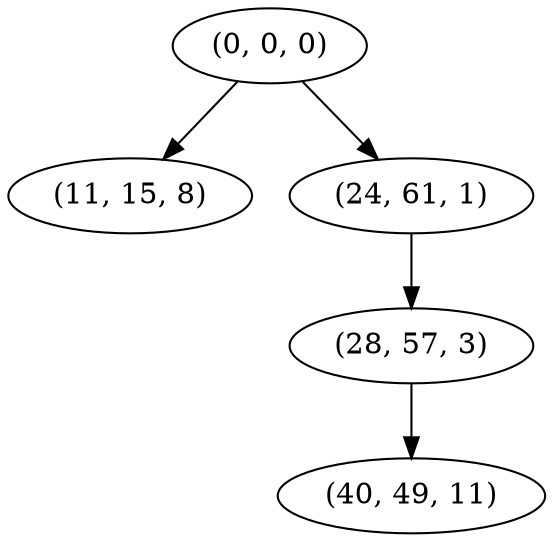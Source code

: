 digraph tree {
    "(0, 0, 0)";
    "(11, 15, 8)";
    "(24, 61, 1)";
    "(28, 57, 3)";
    "(40, 49, 11)";
    "(0, 0, 0)" -> "(11, 15, 8)";
    "(0, 0, 0)" -> "(24, 61, 1)";
    "(24, 61, 1)" -> "(28, 57, 3)";
    "(28, 57, 3)" -> "(40, 49, 11)";
}
